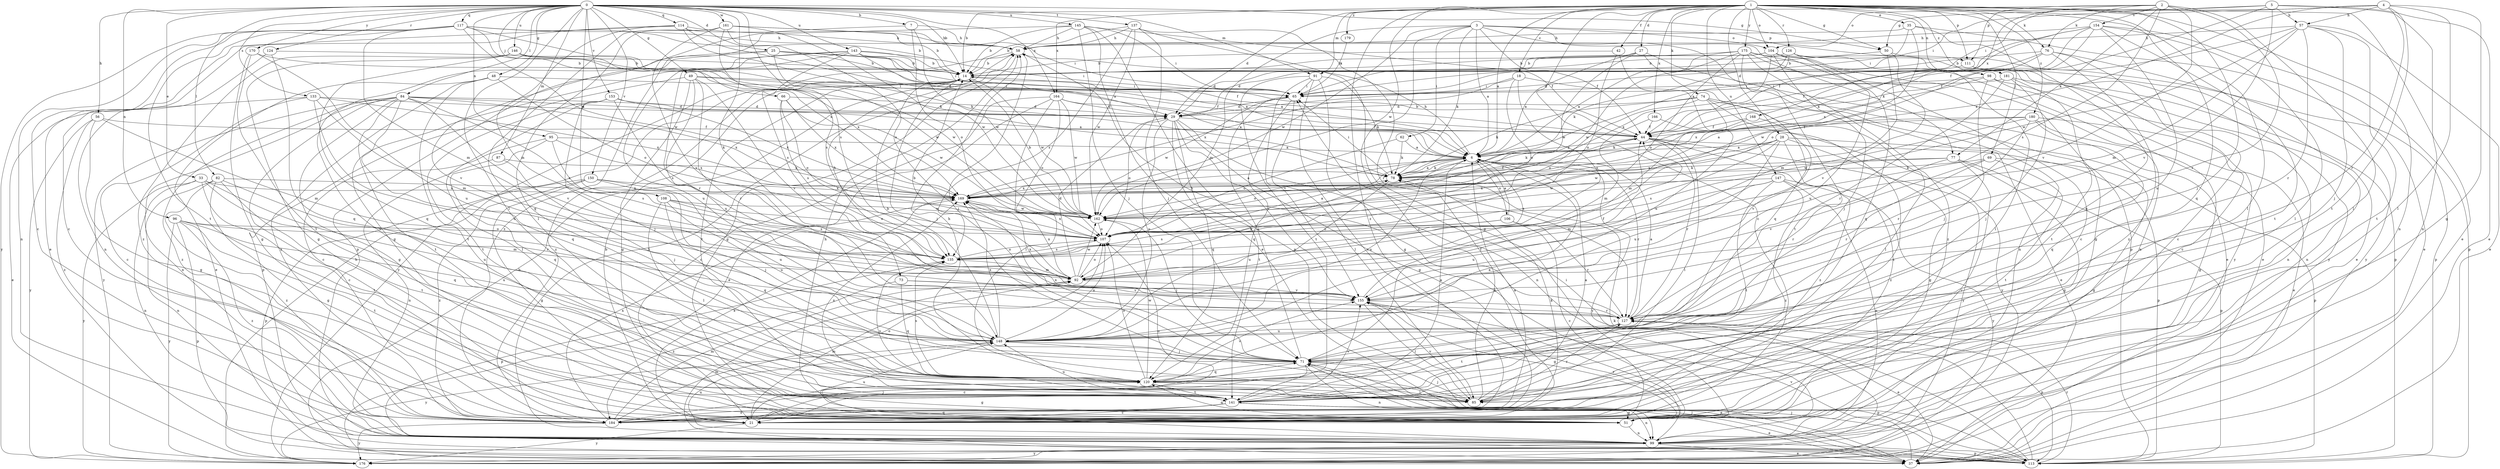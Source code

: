 strict digraph  {
0;
1;
2;
3;
4;
5;
6;
7;
14;
18;
21;
25;
27;
28;
29;
33;
35;
37;
42;
44;
48;
49;
50;
51;
56;
57;
58;
62;
65;
66;
69;
71;
73;
74;
76;
77;
78;
82;
84;
85;
87;
91;
92;
95;
96;
98;
99;
104;
106;
107;
108;
111;
113;
114;
117;
120;
124;
126;
127;
133;
135;
137;
141;
143;
145;
146;
147;
148;
150;
153;
154;
155;
161;
162;
164;
166;
168;
169;
170;
175;
176;
179;
180;
181;
184;
0 -> 7  [label=b];
0 -> 14  [label=b];
0 -> 25  [label=d];
0 -> 33  [label=e];
0 -> 48  [label=g];
0 -> 49  [label=g];
0 -> 50  [label=g];
0 -> 56  [label=h];
0 -> 66  [label=j];
0 -> 73  [label=k];
0 -> 82  [label=l];
0 -> 84  [label=l];
0 -> 85  [label=l];
0 -> 87  [label=m];
0 -> 91  [label=m];
0 -> 95  [label=n];
0 -> 96  [label=n];
0 -> 108  [label=p];
0 -> 114  [label=q];
0 -> 117  [label=q];
0 -> 124  [label=r];
0 -> 133  [label=s];
0 -> 135  [label=s];
0 -> 137  [label=t];
0 -> 143  [label=u];
0 -> 145  [label=u];
0 -> 146  [label=u];
0 -> 150  [label=v];
0 -> 153  [label=v];
0 -> 161  [label=w];
0 -> 164  [label=x];
0 -> 170  [label=y];
1 -> 6  [label=a];
1 -> 18  [label=c];
1 -> 21  [label=c];
1 -> 27  [label=d];
1 -> 28  [label=d];
1 -> 29  [label=d];
1 -> 35  [label=e];
1 -> 37  [label=e];
1 -> 42  [label=f];
1 -> 50  [label=g];
1 -> 69  [label=j];
1 -> 71  [label=j];
1 -> 74  [label=k];
1 -> 76  [label=k];
1 -> 85  [label=l];
1 -> 91  [label=m];
1 -> 98  [label=n];
1 -> 99  [label=n];
1 -> 104  [label=o];
1 -> 111  [label=p];
1 -> 120  [label=q];
1 -> 126  [label=r];
1 -> 147  [label=u];
1 -> 162  [label=w];
1 -> 164  [label=x];
1 -> 166  [label=x];
1 -> 175  [label=y];
1 -> 179  [label=z];
1 -> 180  [label=z];
1 -> 181  [label=z];
1 -> 184  [label=z];
2 -> 14  [label=b];
2 -> 76  [label=k];
2 -> 77  [label=k];
2 -> 85  [label=l];
2 -> 111  [label=p];
2 -> 127  [label=r];
2 -> 135  [label=s];
2 -> 154  [label=v];
2 -> 155  [label=v];
2 -> 168  [label=x];
3 -> 6  [label=a];
3 -> 21  [label=c];
3 -> 44  [label=f];
3 -> 62  [label=i];
3 -> 77  [label=k];
3 -> 78  [label=k];
3 -> 92  [label=m];
3 -> 104  [label=o];
3 -> 111  [label=p];
3 -> 113  [label=p];
3 -> 162  [label=w];
4 -> 50  [label=g];
4 -> 51  [label=g];
4 -> 57  [label=h];
4 -> 65  [label=i];
4 -> 85  [label=l];
4 -> 127  [label=r];
4 -> 141  [label=t];
4 -> 169  [label=x];
5 -> 37  [label=e];
5 -> 44  [label=f];
5 -> 57  [label=h];
5 -> 65  [label=i];
5 -> 99  [label=n];
5 -> 104  [label=o];
5 -> 155  [label=v];
6 -> 58  [label=h];
6 -> 78  [label=k];
6 -> 106  [label=o];
6 -> 107  [label=o];
6 -> 127  [label=r];
6 -> 135  [label=s];
6 -> 148  [label=u];
6 -> 176  [label=y];
7 -> 58  [label=h];
7 -> 107  [label=o];
7 -> 113  [label=p];
7 -> 162  [label=w];
14 -> 65  [label=i];
14 -> 71  [label=j];
14 -> 141  [label=t];
14 -> 162  [label=w];
14 -> 176  [label=y];
14 -> 184  [label=z];
18 -> 65  [label=i];
18 -> 107  [label=o];
18 -> 135  [label=s];
18 -> 148  [label=u];
18 -> 169  [label=x];
21 -> 14  [label=b];
21 -> 92  [label=m];
21 -> 107  [label=o];
21 -> 148  [label=u];
21 -> 169  [label=x];
21 -> 176  [label=y];
25 -> 6  [label=a];
25 -> 14  [label=b];
25 -> 65  [label=i];
25 -> 141  [label=t];
25 -> 155  [label=v];
25 -> 162  [label=w];
27 -> 6  [label=a];
27 -> 14  [label=b];
27 -> 37  [label=e];
27 -> 99  [label=n];
27 -> 162  [label=w];
28 -> 6  [label=a];
28 -> 51  [label=g];
28 -> 113  [label=p];
28 -> 135  [label=s];
28 -> 148  [label=u];
28 -> 162  [label=w];
28 -> 169  [label=x];
28 -> 184  [label=z];
29 -> 44  [label=f];
29 -> 51  [label=g];
29 -> 99  [label=n];
29 -> 107  [label=o];
29 -> 120  [label=q];
29 -> 141  [label=t];
29 -> 148  [label=u];
29 -> 155  [label=v];
33 -> 99  [label=n];
33 -> 120  [label=q];
33 -> 141  [label=t];
33 -> 148  [label=u];
33 -> 169  [label=x];
33 -> 176  [label=y];
35 -> 37  [label=e];
35 -> 58  [label=h];
35 -> 65  [label=i];
35 -> 107  [label=o];
35 -> 120  [label=q];
37 -> 14  [label=b];
37 -> 71  [label=j];
37 -> 92  [label=m];
37 -> 155  [label=v];
42 -> 14  [label=b];
42 -> 107  [label=o];
42 -> 120  [label=q];
44 -> 6  [label=a];
44 -> 14  [label=b];
44 -> 78  [label=k];
44 -> 85  [label=l];
44 -> 113  [label=p];
44 -> 127  [label=r];
44 -> 176  [label=y];
44 -> 184  [label=z];
48 -> 37  [label=e];
48 -> 65  [label=i];
48 -> 107  [label=o];
48 -> 141  [label=t];
48 -> 184  [label=z];
49 -> 44  [label=f];
49 -> 51  [label=g];
49 -> 65  [label=i];
49 -> 113  [label=p];
49 -> 127  [label=r];
49 -> 148  [label=u];
49 -> 155  [label=v];
50 -> 14  [label=b];
50 -> 92  [label=m];
50 -> 113  [label=p];
50 -> 155  [label=v];
51 -> 58  [label=h];
51 -> 99  [label=n];
51 -> 120  [label=q];
56 -> 44  [label=f];
56 -> 51  [label=g];
56 -> 92  [label=m];
56 -> 176  [label=y];
56 -> 184  [label=z];
57 -> 37  [label=e];
57 -> 44  [label=f];
57 -> 58  [label=h];
57 -> 71  [label=j];
57 -> 92  [label=m];
57 -> 127  [label=r];
57 -> 141  [label=t];
57 -> 162  [label=w];
58 -> 14  [label=b];
58 -> 51  [label=g];
58 -> 71  [label=j];
62 -> 6  [label=a];
62 -> 78  [label=k];
62 -> 107  [label=o];
65 -> 29  [label=d];
65 -> 85  [label=l];
65 -> 120  [label=q];
65 -> 162  [label=w];
66 -> 29  [label=d];
66 -> 107  [label=o];
66 -> 135  [label=s];
66 -> 162  [label=w];
66 -> 169  [label=x];
69 -> 51  [label=g];
69 -> 78  [label=k];
69 -> 127  [label=r];
69 -> 141  [label=t];
69 -> 155  [label=v];
71 -> 21  [label=c];
71 -> 37  [label=e];
71 -> 44  [label=f];
71 -> 65  [label=i];
71 -> 99  [label=n];
71 -> 113  [label=p];
71 -> 120  [label=q];
71 -> 169  [label=x];
73 -> 120  [label=q];
73 -> 127  [label=r];
73 -> 155  [label=v];
73 -> 184  [label=z];
74 -> 29  [label=d];
74 -> 37  [label=e];
74 -> 78  [label=k];
74 -> 85  [label=l];
74 -> 92  [label=m];
74 -> 107  [label=o];
74 -> 184  [label=z];
76 -> 14  [label=b];
76 -> 21  [label=c];
76 -> 44  [label=f];
76 -> 162  [label=w];
76 -> 176  [label=y];
76 -> 184  [label=z];
77 -> 21  [label=c];
77 -> 51  [label=g];
77 -> 78  [label=k];
77 -> 113  [label=p];
77 -> 127  [label=r];
77 -> 162  [label=w];
78 -> 6  [label=a];
78 -> 65  [label=i];
78 -> 148  [label=u];
78 -> 169  [label=x];
82 -> 51  [label=g];
82 -> 99  [label=n];
82 -> 127  [label=r];
82 -> 141  [label=t];
82 -> 169  [label=x];
82 -> 184  [label=z];
84 -> 6  [label=a];
84 -> 21  [label=c];
84 -> 29  [label=d];
84 -> 51  [label=g];
84 -> 99  [label=n];
84 -> 120  [label=q];
84 -> 135  [label=s];
84 -> 141  [label=t];
84 -> 155  [label=v];
84 -> 169  [label=x];
84 -> 176  [label=y];
84 -> 184  [label=z];
85 -> 6  [label=a];
85 -> 71  [label=j];
85 -> 78  [label=k];
85 -> 127  [label=r];
85 -> 135  [label=s];
85 -> 155  [label=v];
85 -> 169  [label=x];
87 -> 71  [label=j];
87 -> 78  [label=k];
87 -> 99  [label=n];
91 -> 21  [label=c];
91 -> 51  [label=g];
91 -> 65  [label=i];
91 -> 78  [label=k];
91 -> 141  [label=t];
91 -> 155  [label=v];
92 -> 14  [label=b];
92 -> 29  [label=d];
92 -> 58  [label=h];
92 -> 78  [label=k];
92 -> 107  [label=o];
92 -> 155  [label=v];
92 -> 162  [label=w];
92 -> 169  [label=x];
95 -> 6  [label=a];
95 -> 21  [label=c];
95 -> 120  [label=q];
95 -> 135  [label=s];
95 -> 169  [label=x];
96 -> 92  [label=m];
96 -> 107  [label=o];
96 -> 113  [label=p];
96 -> 141  [label=t];
96 -> 148  [label=u];
96 -> 176  [label=y];
96 -> 184  [label=z];
98 -> 21  [label=c];
98 -> 65  [label=i];
98 -> 71  [label=j];
98 -> 99  [label=n];
98 -> 169  [label=x];
99 -> 37  [label=e];
99 -> 58  [label=h];
99 -> 113  [label=p];
99 -> 120  [label=q];
99 -> 148  [label=u];
99 -> 155  [label=v];
99 -> 176  [label=y];
104 -> 14  [label=b];
104 -> 21  [label=c];
104 -> 29  [label=d];
104 -> 71  [label=j];
104 -> 120  [label=q];
104 -> 169  [label=x];
104 -> 176  [label=y];
106 -> 6  [label=a];
106 -> 21  [label=c];
106 -> 107  [label=o];
106 -> 127  [label=r];
106 -> 135  [label=s];
107 -> 6  [label=a];
107 -> 135  [label=s];
107 -> 169  [label=x];
108 -> 85  [label=l];
108 -> 107  [label=o];
108 -> 120  [label=q];
108 -> 135  [label=s];
108 -> 148  [label=u];
108 -> 162  [label=w];
111 -> 29  [label=d];
111 -> 37  [label=e];
111 -> 176  [label=y];
113 -> 65  [label=i];
113 -> 71  [label=j];
113 -> 78  [label=k];
113 -> 127  [label=r];
114 -> 6  [label=a];
114 -> 21  [label=c];
114 -> 37  [label=e];
114 -> 58  [label=h];
114 -> 65  [label=i];
114 -> 78  [label=k];
114 -> 92  [label=m];
117 -> 14  [label=b];
117 -> 21  [label=c];
117 -> 58  [label=h];
117 -> 78  [label=k];
117 -> 92  [label=m];
117 -> 99  [label=n];
117 -> 141  [label=t];
117 -> 162  [label=w];
117 -> 169  [label=x];
117 -> 176  [label=y];
120 -> 6  [label=a];
120 -> 51  [label=g];
120 -> 58  [label=h];
120 -> 85  [label=l];
120 -> 107  [label=o];
120 -> 135  [label=s];
120 -> 141  [label=t];
120 -> 155  [label=v];
120 -> 162  [label=w];
124 -> 14  [label=b];
124 -> 99  [label=n];
124 -> 120  [label=q];
126 -> 14  [label=b];
126 -> 29  [label=d];
126 -> 78  [label=k];
126 -> 85  [label=l];
126 -> 113  [label=p];
126 -> 148  [label=u];
127 -> 6  [label=a];
127 -> 37  [label=e];
127 -> 58  [label=h];
127 -> 113  [label=p];
127 -> 141  [label=t];
127 -> 148  [label=u];
133 -> 21  [label=c];
133 -> 29  [label=d];
133 -> 37  [label=e];
133 -> 92  [label=m];
133 -> 148  [label=u];
133 -> 169  [label=x];
135 -> 92  [label=m];
135 -> 107  [label=o];
135 -> 113  [label=p];
137 -> 14  [label=b];
137 -> 51  [label=g];
137 -> 58  [label=h];
137 -> 71  [label=j];
137 -> 127  [label=r];
137 -> 135  [label=s];
137 -> 162  [label=w];
141 -> 6  [label=a];
141 -> 21  [label=c];
141 -> 37  [label=e];
141 -> 51  [label=g];
141 -> 99  [label=n];
141 -> 148  [label=u];
141 -> 155  [label=v];
141 -> 184  [label=z];
143 -> 6  [label=a];
143 -> 14  [label=b];
143 -> 29  [label=d];
143 -> 44  [label=f];
143 -> 51  [label=g];
143 -> 65  [label=i];
143 -> 127  [label=r];
143 -> 135  [label=s];
143 -> 148  [label=u];
145 -> 14  [label=b];
145 -> 37  [label=e];
145 -> 44  [label=f];
145 -> 58  [label=h];
145 -> 65  [label=i];
145 -> 71  [label=j];
145 -> 113  [label=p];
145 -> 184  [label=z];
146 -> 14  [label=b];
146 -> 51  [label=g];
146 -> 120  [label=q];
146 -> 162  [label=w];
146 -> 169  [label=x];
146 -> 184  [label=z];
147 -> 92  [label=m];
147 -> 99  [label=n];
147 -> 141  [label=t];
147 -> 148  [label=u];
147 -> 169  [label=x];
147 -> 176  [label=y];
147 -> 184  [label=z];
148 -> 14  [label=b];
148 -> 71  [label=j];
148 -> 85  [label=l];
148 -> 107  [label=o];
148 -> 169  [label=x];
148 -> 176  [label=y];
150 -> 51  [label=g];
150 -> 71  [label=j];
150 -> 113  [label=p];
150 -> 148  [label=u];
150 -> 169  [label=x];
150 -> 184  [label=z];
153 -> 29  [label=d];
153 -> 71  [label=j];
153 -> 85  [label=l];
153 -> 135  [label=s];
153 -> 141  [label=t];
153 -> 169  [label=x];
154 -> 6  [label=a];
154 -> 44  [label=f];
154 -> 58  [label=h];
154 -> 78  [label=k];
154 -> 85  [label=l];
154 -> 113  [label=p];
154 -> 141  [label=t];
154 -> 148  [label=u];
154 -> 169  [label=x];
155 -> 44  [label=f];
155 -> 51  [label=g];
155 -> 85  [label=l];
155 -> 127  [label=r];
155 -> 169  [label=x];
161 -> 14  [label=b];
161 -> 58  [label=h];
161 -> 85  [label=l];
161 -> 107  [label=o];
161 -> 120  [label=q];
161 -> 135  [label=s];
161 -> 155  [label=v];
161 -> 162  [label=w];
162 -> 14  [label=b];
162 -> 71  [label=j];
162 -> 107  [label=o];
164 -> 6  [label=a];
164 -> 21  [label=c];
164 -> 29  [label=d];
164 -> 37  [label=e];
164 -> 85  [label=l];
164 -> 107  [label=o];
164 -> 162  [label=w];
166 -> 44  [label=f];
166 -> 92  [label=m];
166 -> 176  [label=y];
168 -> 44  [label=f];
168 -> 78  [label=k];
168 -> 155  [label=v];
169 -> 6  [label=a];
169 -> 44  [label=f];
169 -> 162  [label=w];
170 -> 14  [label=b];
170 -> 51  [label=g];
170 -> 141  [label=t];
170 -> 148  [label=u];
175 -> 6  [label=a];
175 -> 14  [label=b];
175 -> 37  [label=e];
175 -> 51  [label=g];
175 -> 99  [label=n];
175 -> 107  [label=o];
175 -> 141  [label=t];
175 -> 162  [label=w];
175 -> 184  [label=z];
176 -> 58  [label=h];
179 -> 65  [label=i];
180 -> 6  [label=a];
180 -> 37  [label=e];
180 -> 44  [label=f];
180 -> 51  [label=g];
180 -> 120  [label=q];
180 -> 127  [label=r];
180 -> 162  [label=w];
181 -> 65  [label=i];
181 -> 71  [label=j];
181 -> 99  [label=n];
181 -> 127  [label=r];
181 -> 141  [label=t];
184 -> 6  [label=a];
184 -> 71  [label=j];
184 -> 78  [label=k];
184 -> 92  [label=m];
184 -> 107  [label=o];
184 -> 169  [label=x];
184 -> 176  [label=y];
}

